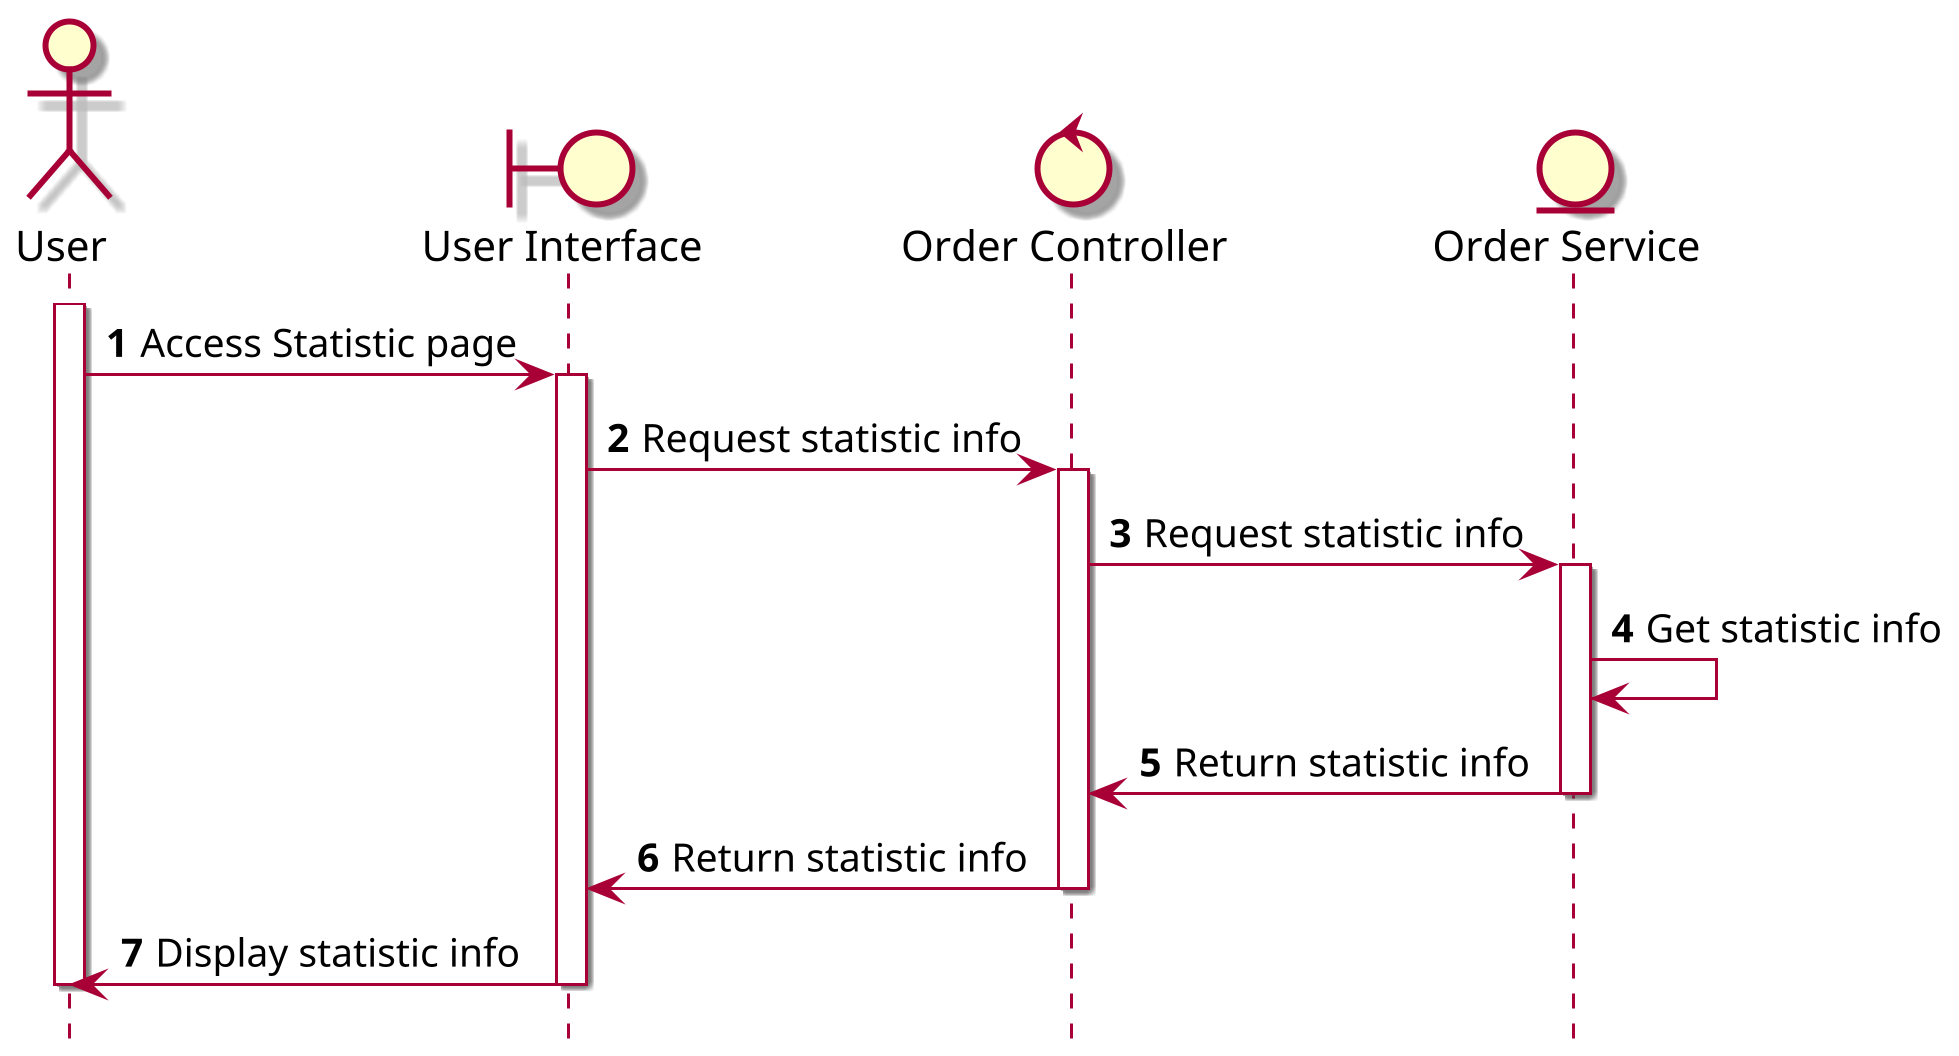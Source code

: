 @startuml SQ9_ViewSpendingStatistics

skin rose
scale 3
hide footbox

actor "User" as user
boundary "User Interface" as ui
control "Order Controller" as oCon
entity "Order Service" as oSer

autonumber
user++
user -> ui++ : Access Statistic page
ui -> oCon++ : Request statistic info
oCon -> oSer++ : Request statistic info
oSer -> oSer : Get statistic info
oSer -> oCon-- : Return statistic info
oCon -> ui-- : Return statistic info
ui -> user-- : Display statistic info
user--
@enduml
